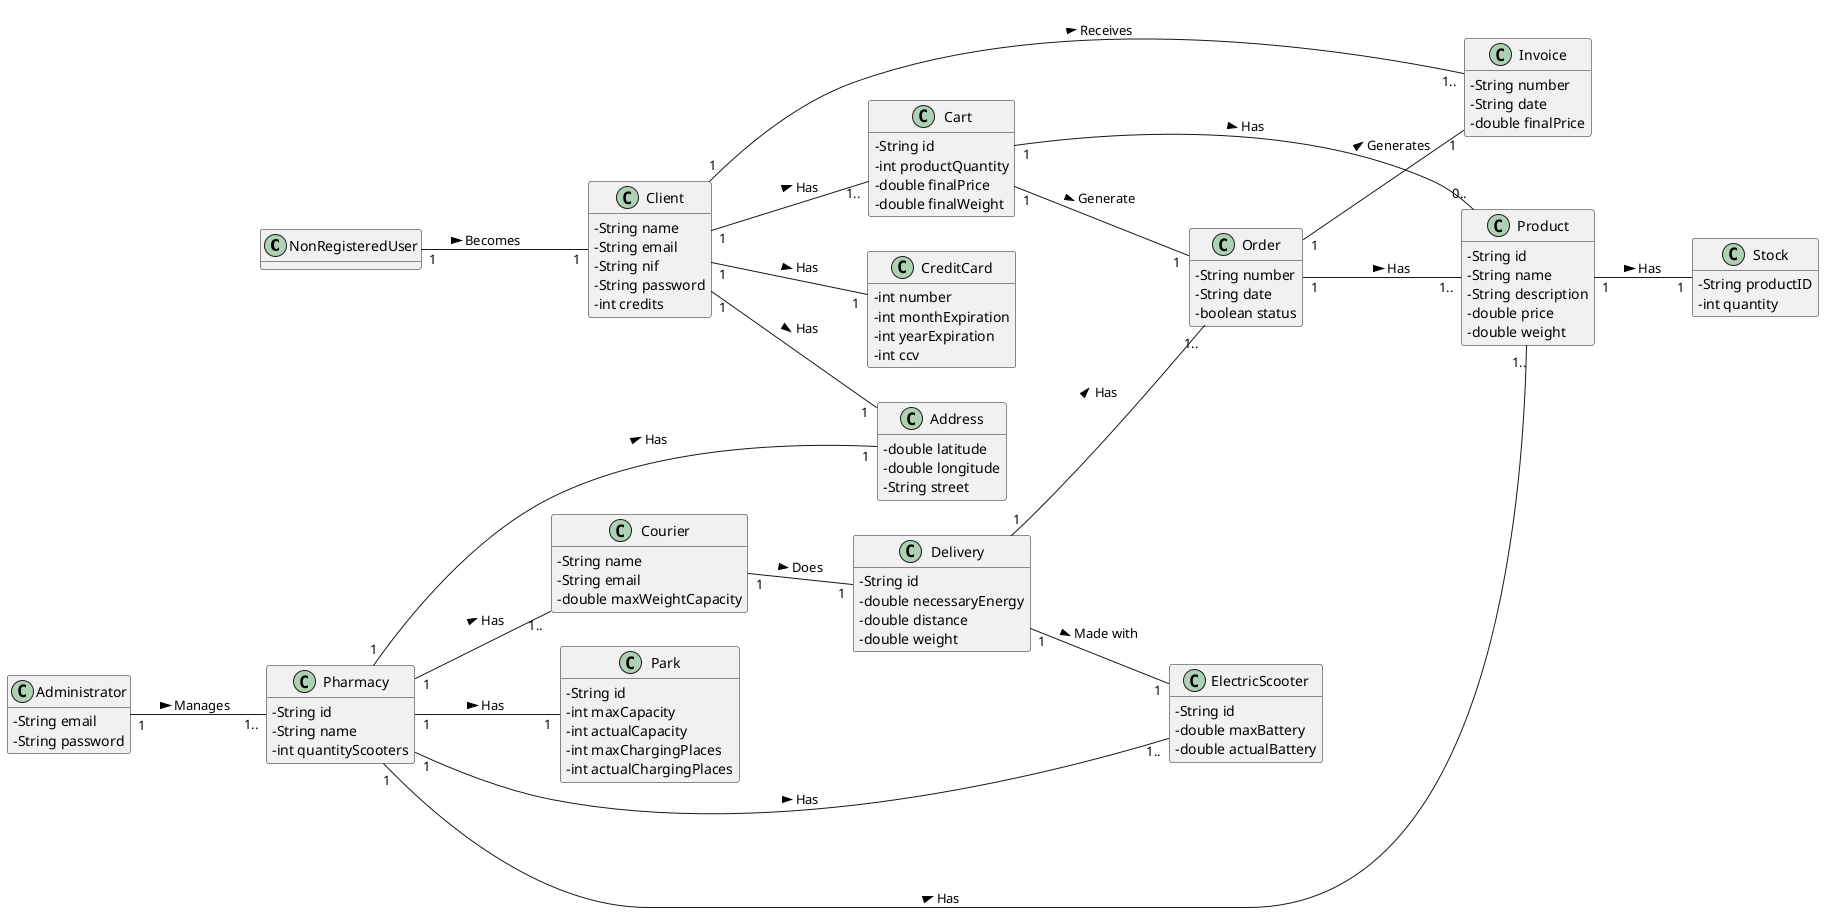@startuml
skinparam classAttributeIconSize 0
hide methods
left to right direction

class NonRegisteredUser {
}

class Client {
  -String name
  -String email
  -String nif
  -String password
  -int credits
}

class Administrator {
  -String email
  -String password
}

class Courier {
  -String name
  -String email
  -double maxWeightCapacity
}

class Pharmacy {
  -String id
  -String name
  -int quantityScooters
  }

class ElectricScooter {
  -String id
  -double maxBattery
  -double actualBattery
  }

class Cart {
  -String id
  -int productQuantity
  -double finalPrice
  -double finalWeight
}

class Order {
  -String number
  -String date
  -boolean status
  }

class Invoice {
  -String number
  -String date
  -double finalPrice
  }

class Stock {
  -String productID
  -int quantity
}

class Product {
  -String id
  -String name
  -String description
  -double price
  -double weight
}

class Address {
  -double latitude
  -double longitude
  -String street
}

class CreditCard {
  -int number
  -int monthExpiration
  -int yearExpiration
  -int ccv
}

class Park {
  -String id
  -int maxCapacity
  -int actualCapacity
  -int maxChargingPlaces
  -int actualChargingPlaces
}

class Delivery {
  -String id
  -double necessaryEnergy
  -double distance
  -double weight
}

NonRegisteredUser "1" -- "1" Client: Becomes >
Client "1" -- "1" Address: Has >
Client "1" -- "1" CreditCard: Has >
Client "1" -- "1.." Invoice: Receives >
Client "1" -- "1.." Cart: Has >

Cart "1" -- "0.." Product: Has >
Cart "1" -- "1" Order: Generate >

Order "1" -- "1.." Product: Has >
Order "1" -- "1" Invoice: Generates >
  
Pharmacy "1" -- "1" Park: Has >
Pharmacy "1" -- "1.." Product: Has >
Pharmacy "1" -- "1.." Courier: Has >
Pharmacy "1" -- "1" Address: Has >
Pharmacy "1" -- "1.." ElectricScooter: Has >

Product "1" -- "1" Stock: Has > 

Administrator "1" -- "1.." Pharmacy: Manages >

Delivery "1" -- "1.." Order: Has >
Delivery "1" -- "1" ElectricScooter: Made with >

Courier "1" -- "1" Delivery: Does >


@enduml